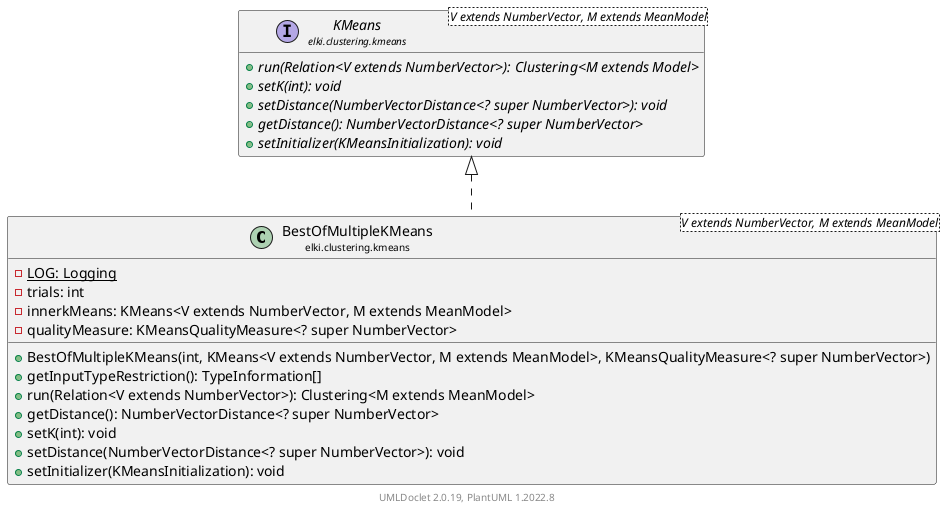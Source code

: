 @startuml
    remove .*\.(Instance|Par|Parameterizer|Factory)$
    set namespaceSeparator none
    hide empty fields
    hide empty methods

    class "<size:14>BestOfMultipleKMeans\n<size:10>elki.clustering.kmeans" as elki.clustering.kmeans.BestOfMultipleKMeans<V extends NumberVector, M extends MeanModel> [[BestOfMultipleKMeans.html]] {
        {static} -LOG: Logging
        -trials: int
        -innerkMeans: KMeans<V extends NumberVector, M extends MeanModel>
        -qualityMeasure: KMeansQualityMeasure<? super NumberVector>
        +BestOfMultipleKMeans(int, KMeans<V extends NumberVector, M extends MeanModel>, KMeansQualityMeasure<? super NumberVector>)
        +getInputTypeRestriction(): TypeInformation[]
        +run(Relation<V extends NumberVector>): Clustering<M extends MeanModel>
        +getDistance(): NumberVectorDistance<? super NumberVector>
        +setK(int): void
        +setDistance(NumberVectorDistance<? super NumberVector>): void
        +setInitializer(KMeansInitialization): void
    }

    interface "<size:14>KMeans\n<size:10>elki.clustering.kmeans" as elki.clustering.kmeans.KMeans<V extends NumberVector, M extends MeanModel> [[KMeans.html]] {
        {abstract} +run(Relation<V extends NumberVector>): Clustering<M extends Model>
        {abstract} +setK(int): void
        {abstract} +setDistance(NumberVectorDistance<? super NumberVector>): void
        {abstract} +getDistance(): NumberVectorDistance<? super NumberVector>
        {abstract} +setInitializer(KMeansInitialization): void
    }
    class "<size:14>BestOfMultipleKMeans.Par\n<size:10>elki.clustering.kmeans" as elki.clustering.kmeans.BestOfMultipleKMeans.Par<V extends NumberVector, M extends MeanModel>

    elki.clustering.kmeans.KMeans <|.. elki.clustering.kmeans.BestOfMultipleKMeans
    elki.clustering.kmeans.BestOfMultipleKMeans +-- elki.clustering.kmeans.BestOfMultipleKMeans.Par

    center footer UMLDoclet 2.0.19, PlantUML 1.2022.8
@enduml
